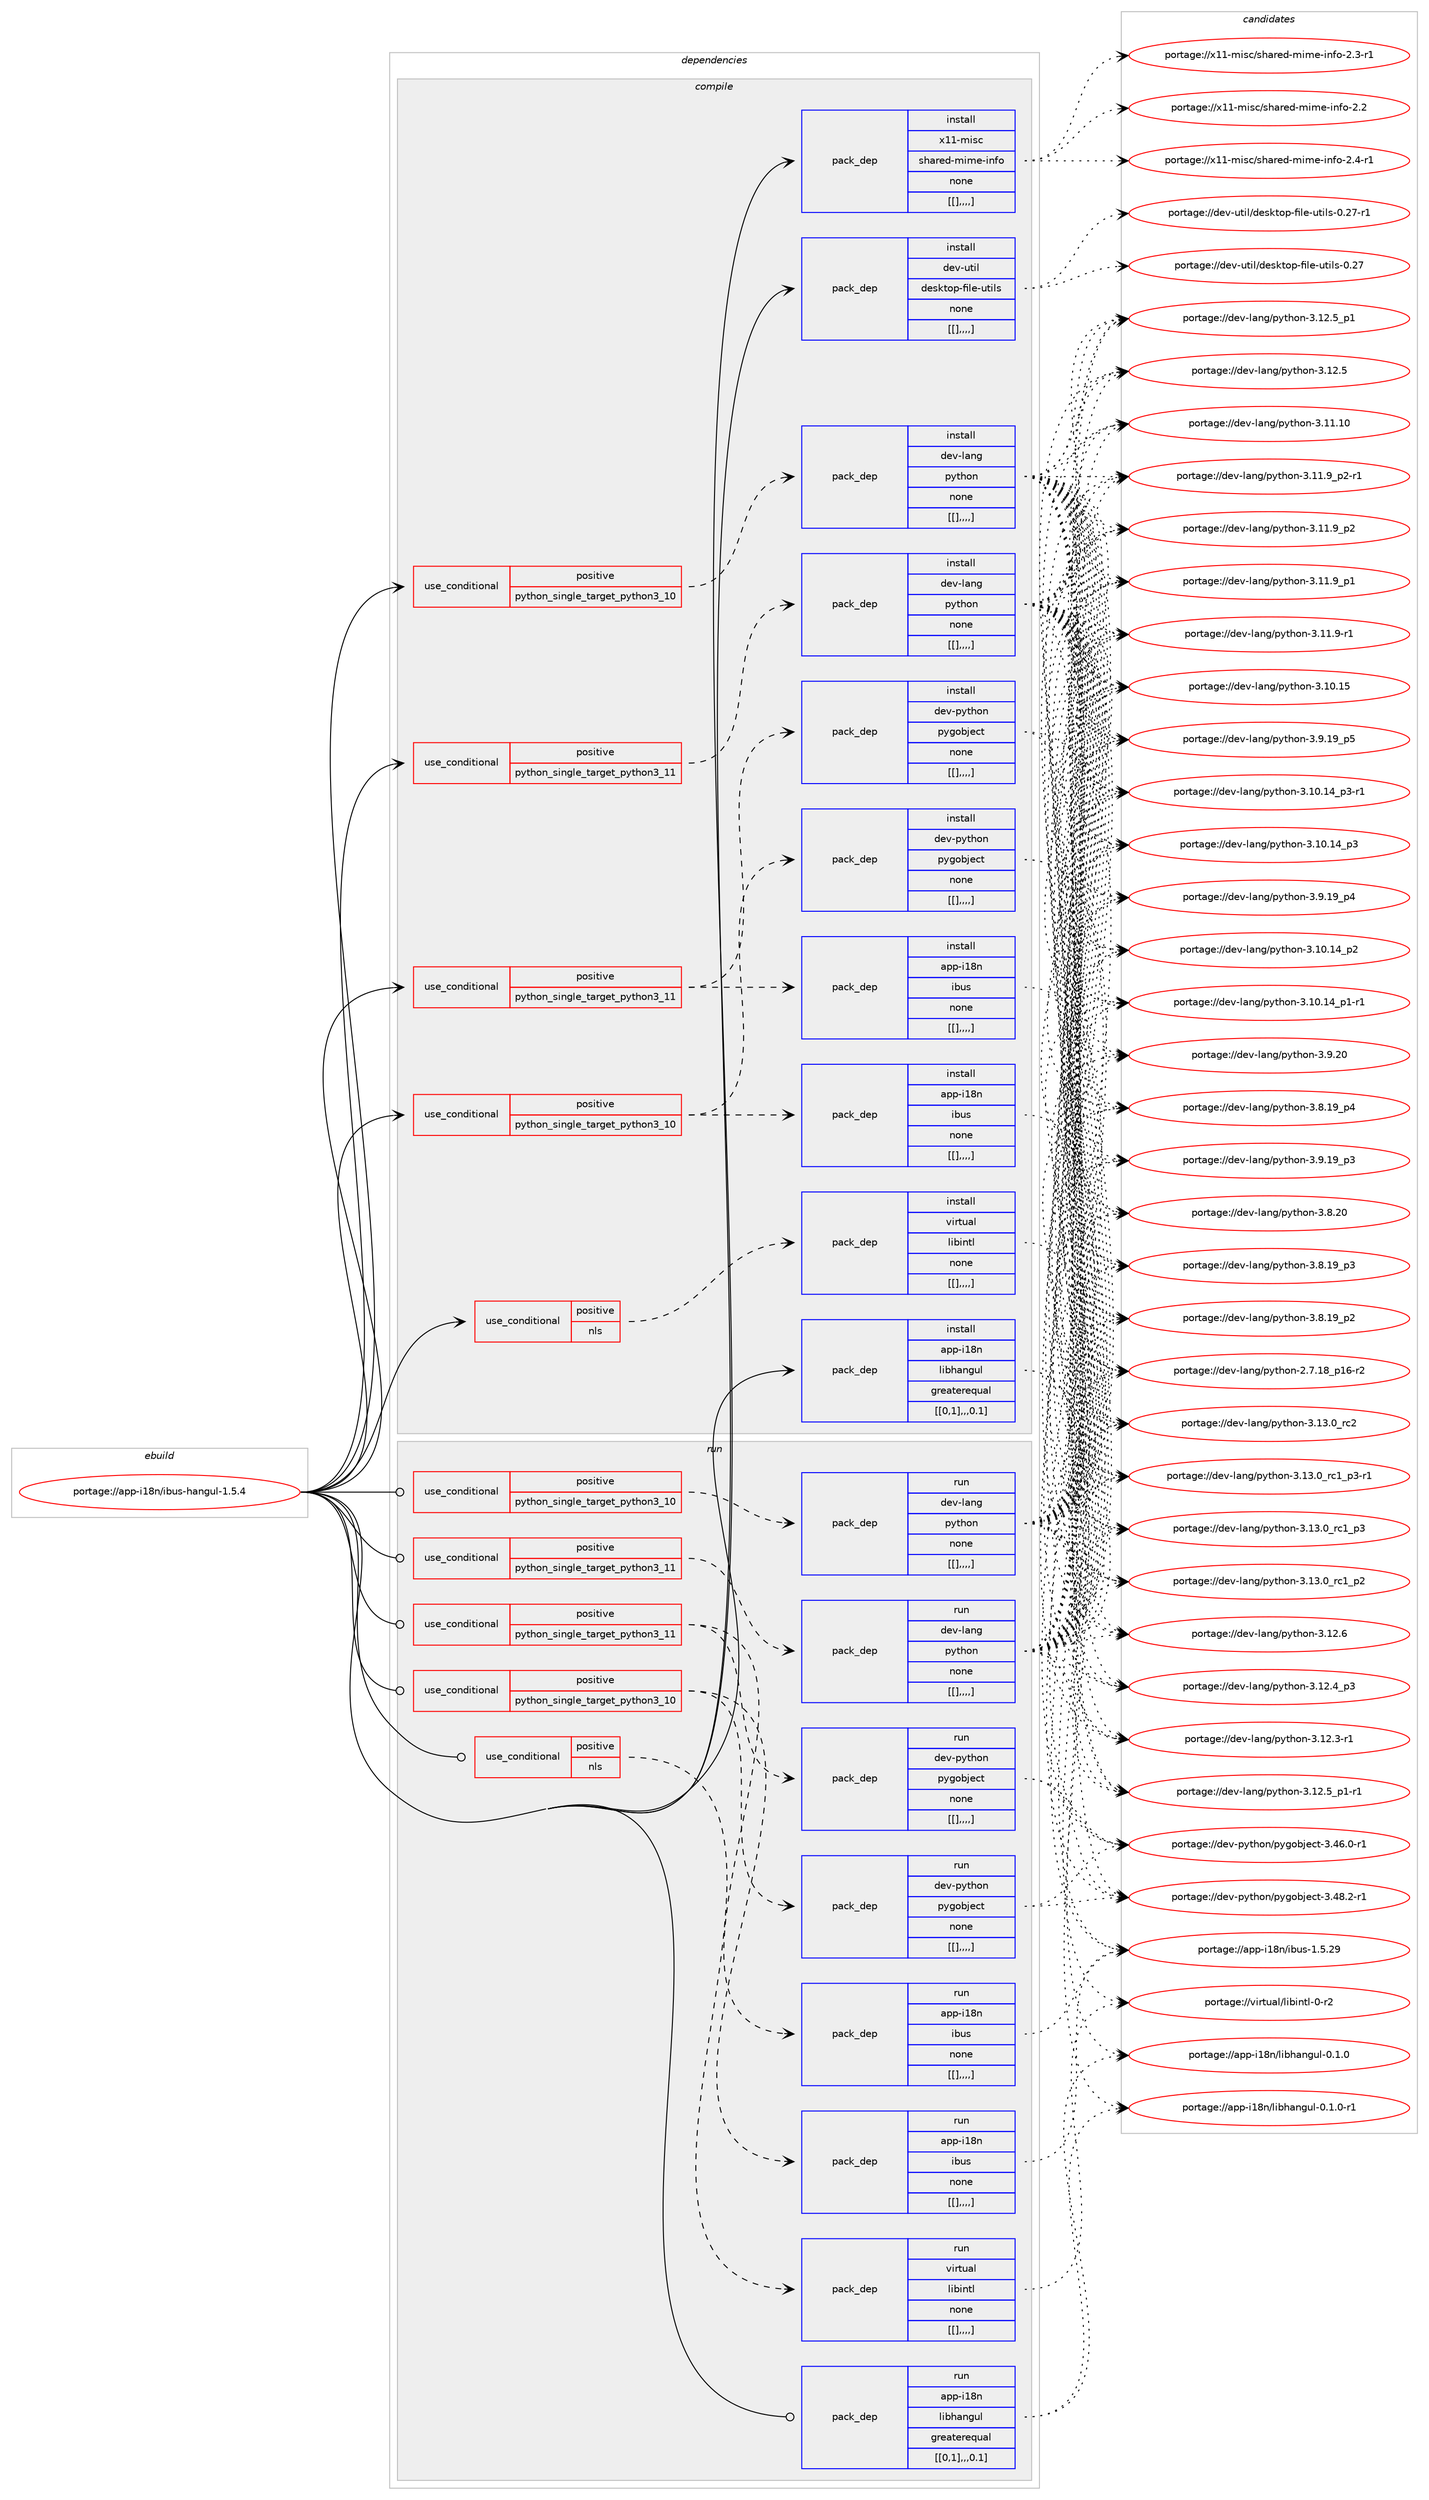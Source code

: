 digraph prolog {

# *************
# Graph options
# *************

newrank=true;
concentrate=true;
compound=true;
graph [rankdir=LR,fontname=Helvetica,fontsize=10,ranksep=1.5];#, ranksep=2.5, nodesep=0.2];
edge  [arrowhead=vee];
node  [fontname=Helvetica,fontsize=10];

# **********
# The ebuild
# **********

subgraph cluster_leftcol {
color=gray;
label=<<i>ebuild</i>>;
id [label="portage://app-i18n/ibus-hangul-1.5.4", color=red, width=4, href="../app-i18n/ibus-hangul-1.5.4.svg"];
}

# ****************
# The dependencies
# ****************

subgraph cluster_midcol {
color=gray;
label=<<i>dependencies</i>>;
subgraph cluster_compile {
fillcolor="#eeeeee";
style=filled;
label=<<i>compile</i>>;
subgraph cond11194 {
dependency37941 [label=<<TABLE BORDER="0" CELLBORDER="1" CELLSPACING="0" CELLPADDING="4"><TR><TD ROWSPAN="3" CELLPADDING="10">use_conditional</TD></TR><TR><TD>positive</TD></TR><TR><TD>nls</TD></TR></TABLE>>, shape=none, color=red];
subgraph pack26374 {
dependency37942 [label=<<TABLE BORDER="0" CELLBORDER="1" CELLSPACING="0" CELLPADDING="4" WIDTH="220"><TR><TD ROWSPAN="6" CELLPADDING="30">pack_dep</TD></TR><TR><TD WIDTH="110">install</TD></TR><TR><TD>virtual</TD></TR><TR><TD>libintl</TD></TR><TR><TD>none</TD></TR><TR><TD>[[],,,,]</TD></TR></TABLE>>, shape=none, color=blue];
}
dependency37941:e -> dependency37942:w [weight=20,style="dashed",arrowhead="vee"];
}
id:e -> dependency37941:w [weight=20,style="solid",arrowhead="vee"];
subgraph cond11195 {
dependency37943 [label=<<TABLE BORDER="0" CELLBORDER="1" CELLSPACING="0" CELLPADDING="4"><TR><TD ROWSPAN="3" CELLPADDING="10">use_conditional</TD></TR><TR><TD>positive</TD></TR><TR><TD>python_single_target_python3_10</TD></TR></TABLE>>, shape=none, color=red];
subgraph pack26375 {
dependency37944 [label=<<TABLE BORDER="0" CELLBORDER="1" CELLSPACING="0" CELLPADDING="4" WIDTH="220"><TR><TD ROWSPAN="6" CELLPADDING="30">pack_dep</TD></TR><TR><TD WIDTH="110">install</TD></TR><TR><TD>app-i18n</TD></TR><TR><TD>ibus</TD></TR><TR><TD>none</TD></TR><TR><TD>[[],,,,]</TD></TR></TABLE>>, shape=none, color=blue];
}
dependency37943:e -> dependency37944:w [weight=20,style="dashed",arrowhead="vee"];
subgraph pack26376 {
dependency37945 [label=<<TABLE BORDER="0" CELLBORDER="1" CELLSPACING="0" CELLPADDING="4" WIDTH="220"><TR><TD ROWSPAN="6" CELLPADDING="30">pack_dep</TD></TR><TR><TD WIDTH="110">install</TD></TR><TR><TD>dev-python</TD></TR><TR><TD>pygobject</TD></TR><TR><TD>none</TD></TR><TR><TD>[[],,,,]</TD></TR></TABLE>>, shape=none, color=blue];
}
dependency37943:e -> dependency37945:w [weight=20,style="dashed",arrowhead="vee"];
}
id:e -> dependency37943:w [weight=20,style="solid",arrowhead="vee"];
subgraph cond11196 {
dependency37946 [label=<<TABLE BORDER="0" CELLBORDER="1" CELLSPACING="0" CELLPADDING="4"><TR><TD ROWSPAN="3" CELLPADDING="10">use_conditional</TD></TR><TR><TD>positive</TD></TR><TR><TD>python_single_target_python3_10</TD></TR></TABLE>>, shape=none, color=red];
subgraph pack26377 {
dependency37947 [label=<<TABLE BORDER="0" CELLBORDER="1" CELLSPACING="0" CELLPADDING="4" WIDTH="220"><TR><TD ROWSPAN="6" CELLPADDING="30">pack_dep</TD></TR><TR><TD WIDTH="110">install</TD></TR><TR><TD>dev-lang</TD></TR><TR><TD>python</TD></TR><TR><TD>none</TD></TR><TR><TD>[[],,,,]</TD></TR></TABLE>>, shape=none, color=blue];
}
dependency37946:e -> dependency37947:w [weight=20,style="dashed",arrowhead="vee"];
}
id:e -> dependency37946:w [weight=20,style="solid",arrowhead="vee"];
subgraph cond11197 {
dependency37948 [label=<<TABLE BORDER="0" CELLBORDER="1" CELLSPACING="0" CELLPADDING="4"><TR><TD ROWSPAN="3" CELLPADDING="10">use_conditional</TD></TR><TR><TD>positive</TD></TR><TR><TD>python_single_target_python3_11</TD></TR></TABLE>>, shape=none, color=red];
subgraph pack26378 {
dependency37949 [label=<<TABLE BORDER="0" CELLBORDER="1" CELLSPACING="0" CELLPADDING="4" WIDTH="220"><TR><TD ROWSPAN="6" CELLPADDING="30">pack_dep</TD></TR><TR><TD WIDTH="110">install</TD></TR><TR><TD>app-i18n</TD></TR><TR><TD>ibus</TD></TR><TR><TD>none</TD></TR><TR><TD>[[],,,,]</TD></TR></TABLE>>, shape=none, color=blue];
}
dependency37948:e -> dependency37949:w [weight=20,style="dashed",arrowhead="vee"];
subgraph pack26379 {
dependency37950 [label=<<TABLE BORDER="0" CELLBORDER="1" CELLSPACING="0" CELLPADDING="4" WIDTH="220"><TR><TD ROWSPAN="6" CELLPADDING="30">pack_dep</TD></TR><TR><TD WIDTH="110">install</TD></TR><TR><TD>dev-python</TD></TR><TR><TD>pygobject</TD></TR><TR><TD>none</TD></TR><TR><TD>[[],,,,]</TD></TR></TABLE>>, shape=none, color=blue];
}
dependency37948:e -> dependency37950:w [weight=20,style="dashed",arrowhead="vee"];
}
id:e -> dependency37948:w [weight=20,style="solid",arrowhead="vee"];
subgraph cond11198 {
dependency37951 [label=<<TABLE BORDER="0" CELLBORDER="1" CELLSPACING="0" CELLPADDING="4"><TR><TD ROWSPAN="3" CELLPADDING="10">use_conditional</TD></TR><TR><TD>positive</TD></TR><TR><TD>python_single_target_python3_11</TD></TR></TABLE>>, shape=none, color=red];
subgraph pack26380 {
dependency37952 [label=<<TABLE BORDER="0" CELLBORDER="1" CELLSPACING="0" CELLPADDING="4" WIDTH="220"><TR><TD ROWSPAN="6" CELLPADDING="30">pack_dep</TD></TR><TR><TD WIDTH="110">install</TD></TR><TR><TD>dev-lang</TD></TR><TR><TD>python</TD></TR><TR><TD>none</TD></TR><TR><TD>[[],,,,]</TD></TR></TABLE>>, shape=none, color=blue];
}
dependency37951:e -> dependency37952:w [weight=20,style="dashed",arrowhead="vee"];
}
id:e -> dependency37951:w [weight=20,style="solid",arrowhead="vee"];
subgraph pack26381 {
dependency37953 [label=<<TABLE BORDER="0" CELLBORDER="1" CELLSPACING="0" CELLPADDING="4" WIDTH="220"><TR><TD ROWSPAN="6" CELLPADDING="30">pack_dep</TD></TR><TR><TD WIDTH="110">install</TD></TR><TR><TD>app-i18n</TD></TR><TR><TD>libhangul</TD></TR><TR><TD>greaterequal</TD></TR><TR><TD>[[0,1],,,0.1]</TD></TR></TABLE>>, shape=none, color=blue];
}
id:e -> dependency37953:w [weight=20,style="solid",arrowhead="vee"];
subgraph pack26382 {
dependency37954 [label=<<TABLE BORDER="0" CELLBORDER="1" CELLSPACING="0" CELLPADDING="4" WIDTH="220"><TR><TD ROWSPAN="6" CELLPADDING="30">pack_dep</TD></TR><TR><TD WIDTH="110">install</TD></TR><TR><TD>dev-util</TD></TR><TR><TD>desktop-file-utils</TD></TR><TR><TD>none</TD></TR><TR><TD>[[],,,,]</TD></TR></TABLE>>, shape=none, color=blue];
}
id:e -> dependency37954:w [weight=20,style="solid",arrowhead="vee"];
subgraph pack26383 {
dependency37955 [label=<<TABLE BORDER="0" CELLBORDER="1" CELLSPACING="0" CELLPADDING="4" WIDTH="220"><TR><TD ROWSPAN="6" CELLPADDING="30">pack_dep</TD></TR><TR><TD WIDTH="110">install</TD></TR><TR><TD>x11-misc</TD></TR><TR><TD>shared-mime-info</TD></TR><TR><TD>none</TD></TR><TR><TD>[[],,,,]</TD></TR></TABLE>>, shape=none, color=blue];
}
id:e -> dependency37955:w [weight=20,style="solid",arrowhead="vee"];
}
subgraph cluster_compileandrun {
fillcolor="#eeeeee";
style=filled;
label=<<i>compile and run</i>>;
}
subgraph cluster_run {
fillcolor="#eeeeee";
style=filled;
label=<<i>run</i>>;
subgraph cond11199 {
dependency37956 [label=<<TABLE BORDER="0" CELLBORDER="1" CELLSPACING="0" CELLPADDING="4"><TR><TD ROWSPAN="3" CELLPADDING="10">use_conditional</TD></TR><TR><TD>positive</TD></TR><TR><TD>nls</TD></TR></TABLE>>, shape=none, color=red];
subgraph pack26384 {
dependency37957 [label=<<TABLE BORDER="0" CELLBORDER="1" CELLSPACING="0" CELLPADDING="4" WIDTH="220"><TR><TD ROWSPAN="6" CELLPADDING="30">pack_dep</TD></TR><TR><TD WIDTH="110">run</TD></TR><TR><TD>virtual</TD></TR><TR><TD>libintl</TD></TR><TR><TD>none</TD></TR><TR><TD>[[],,,,]</TD></TR></TABLE>>, shape=none, color=blue];
}
dependency37956:e -> dependency37957:w [weight=20,style="dashed",arrowhead="vee"];
}
id:e -> dependency37956:w [weight=20,style="solid",arrowhead="odot"];
subgraph cond11200 {
dependency37958 [label=<<TABLE BORDER="0" CELLBORDER="1" CELLSPACING="0" CELLPADDING="4"><TR><TD ROWSPAN="3" CELLPADDING="10">use_conditional</TD></TR><TR><TD>positive</TD></TR><TR><TD>python_single_target_python3_10</TD></TR></TABLE>>, shape=none, color=red];
subgraph pack26385 {
dependency37959 [label=<<TABLE BORDER="0" CELLBORDER="1" CELLSPACING="0" CELLPADDING="4" WIDTH="220"><TR><TD ROWSPAN="6" CELLPADDING="30">pack_dep</TD></TR><TR><TD WIDTH="110">run</TD></TR><TR><TD>app-i18n</TD></TR><TR><TD>ibus</TD></TR><TR><TD>none</TD></TR><TR><TD>[[],,,,]</TD></TR></TABLE>>, shape=none, color=blue];
}
dependency37958:e -> dependency37959:w [weight=20,style="dashed",arrowhead="vee"];
subgraph pack26386 {
dependency37960 [label=<<TABLE BORDER="0" CELLBORDER="1" CELLSPACING="0" CELLPADDING="4" WIDTH="220"><TR><TD ROWSPAN="6" CELLPADDING="30">pack_dep</TD></TR><TR><TD WIDTH="110">run</TD></TR><TR><TD>dev-python</TD></TR><TR><TD>pygobject</TD></TR><TR><TD>none</TD></TR><TR><TD>[[],,,,]</TD></TR></TABLE>>, shape=none, color=blue];
}
dependency37958:e -> dependency37960:w [weight=20,style="dashed",arrowhead="vee"];
}
id:e -> dependency37958:w [weight=20,style="solid",arrowhead="odot"];
subgraph cond11201 {
dependency37961 [label=<<TABLE BORDER="0" CELLBORDER="1" CELLSPACING="0" CELLPADDING="4"><TR><TD ROWSPAN="3" CELLPADDING="10">use_conditional</TD></TR><TR><TD>positive</TD></TR><TR><TD>python_single_target_python3_10</TD></TR></TABLE>>, shape=none, color=red];
subgraph pack26387 {
dependency37962 [label=<<TABLE BORDER="0" CELLBORDER="1" CELLSPACING="0" CELLPADDING="4" WIDTH="220"><TR><TD ROWSPAN="6" CELLPADDING="30">pack_dep</TD></TR><TR><TD WIDTH="110">run</TD></TR><TR><TD>dev-lang</TD></TR><TR><TD>python</TD></TR><TR><TD>none</TD></TR><TR><TD>[[],,,,]</TD></TR></TABLE>>, shape=none, color=blue];
}
dependency37961:e -> dependency37962:w [weight=20,style="dashed",arrowhead="vee"];
}
id:e -> dependency37961:w [weight=20,style="solid",arrowhead="odot"];
subgraph cond11202 {
dependency37963 [label=<<TABLE BORDER="0" CELLBORDER="1" CELLSPACING="0" CELLPADDING="4"><TR><TD ROWSPAN="3" CELLPADDING="10">use_conditional</TD></TR><TR><TD>positive</TD></TR><TR><TD>python_single_target_python3_11</TD></TR></TABLE>>, shape=none, color=red];
subgraph pack26388 {
dependency37964 [label=<<TABLE BORDER="0" CELLBORDER="1" CELLSPACING="0" CELLPADDING="4" WIDTH="220"><TR><TD ROWSPAN="6" CELLPADDING="30">pack_dep</TD></TR><TR><TD WIDTH="110">run</TD></TR><TR><TD>app-i18n</TD></TR><TR><TD>ibus</TD></TR><TR><TD>none</TD></TR><TR><TD>[[],,,,]</TD></TR></TABLE>>, shape=none, color=blue];
}
dependency37963:e -> dependency37964:w [weight=20,style="dashed",arrowhead="vee"];
subgraph pack26389 {
dependency37965 [label=<<TABLE BORDER="0" CELLBORDER="1" CELLSPACING="0" CELLPADDING="4" WIDTH="220"><TR><TD ROWSPAN="6" CELLPADDING="30">pack_dep</TD></TR><TR><TD WIDTH="110">run</TD></TR><TR><TD>dev-python</TD></TR><TR><TD>pygobject</TD></TR><TR><TD>none</TD></TR><TR><TD>[[],,,,]</TD></TR></TABLE>>, shape=none, color=blue];
}
dependency37963:e -> dependency37965:w [weight=20,style="dashed",arrowhead="vee"];
}
id:e -> dependency37963:w [weight=20,style="solid",arrowhead="odot"];
subgraph cond11203 {
dependency37966 [label=<<TABLE BORDER="0" CELLBORDER="1" CELLSPACING="0" CELLPADDING="4"><TR><TD ROWSPAN="3" CELLPADDING="10">use_conditional</TD></TR><TR><TD>positive</TD></TR><TR><TD>python_single_target_python3_11</TD></TR></TABLE>>, shape=none, color=red];
subgraph pack26390 {
dependency37967 [label=<<TABLE BORDER="0" CELLBORDER="1" CELLSPACING="0" CELLPADDING="4" WIDTH="220"><TR><TD ROWSPAN="6" CELLPADDING="30">pack_dep</TD></TR><TR><TD WIDTH="110">run</TD></TR><TR><TD>dev-lang</TD></TR><TR><TD>python</TD></TR><TR><TD>none</TD></TR><TR><TD>[[],,,,]</TD></TR></TABLE>>, shape=none, color=blue];
}
dependency37966:e -> dependency37967:w [weight=20,style="dashed",arrowhead="vee"];
}
id:e -> dependency37966:w [weight=20,style="solid",arrowhead="odot"];
subgraph pack26391 {
dependency37968 [label=<<TABLE BORDER="0" CELLBORDER="1" CELLSPACING="0" CELLPADDING="4" WIDTH="220"><TR><TD ROWSPAN="6" CELLPADDING="30">pack_dep</TD></TR><TR><TD WIDTH="110">run</TD></TR><TR><TD>app-i18n</TD></TR><TR><TD>libhangul</TD></TR><TR><TD>greaterequal</TD></TR><TR><TD>[[0,1],,,0.1]</TD></TR></TABLE>>, shape=none, color=blue];
}
id:e -> dependency37968:w [weight=20,style="solid",arrowhead="odot"];
}
}

# **************
# The candidates
# **************

subgraph cluster_choices {
rank=same;
color=gray;
label=<<i>candidates</i>>;

subgraph choice26374 {
color=black;
nodesep=1;
choice11810511411611797108471081059810511011610845484511450 [label="portage://virtual/libintl-0-r2", color=red, width=4,href="../virtual/libintl-0-r2.svg"];
dependency37942:e -> choice11810511411611797108471081059810511011610845484511450:w [style=dotted,weight="100"];
}
subgraph choice26375 {
color=black;
nodesep=1;
choice97112112451054956110471059811711545494653465057 [label="portage://app-i18n/ibus-1.5.29", color=red, width=4,href="../app-i18n/ibus-1.5.29.svg"];
dependency37944:e -> choice97112112451054956110471059811711545494653465057:w [style=dotted,weight="100"];
}
subgraph choice26376 {
color=black;
nodesep=1;
choice10010111845112121116104111110471121211031119810610199116455146525646504511449 [label="portage://dev-python/pygobject-3.48.2-r1", color=red, width=4,href="../dev-python/pygobject-3.48.2-r1.svg"];
choice10010111845112121116104111110471121211031119810610199116455146525446484511449 [label="portage://dev-python/pygobject-3.46.0-r1", color=red, width=4,href="../dev-python/pygobject-3.46.0-r1.svg"];
dependency37945:e -> choice10010111845112121116104111110471121211031119810610199116455146525646504511449:w [style=dotted,weight="100"];
dependency37945:e -> choice10010111845112121116104111110471121211031119810610199116455146525446484511449:w [style=dotted,weight="100"];
}
subgraph choice26377 {
color=black;
nodesep=1;
choice10010111845108971101034711212111610411111045514649514648951149950 [label="portage://dev-lang/python-3.13.0_rc2", color=red, width=4,href="../dev-lang/python-3.13.0_rc2.svg"];
choice1001011184510897110103471121211161041111104551464951464895114994995112514511449 [label="portage://dev-lang/python-3.13.0_rc1_p3-r1", color=red, width=4,href="../dev-lang/python-3.13.0_rc1_p3-r1.svg"];
choice100101118451089711010347112121116104111110455146495146489511499499511251 [label="portage://dev-lang/python-3.13.0_rc1_p3", color=red, width=4,href="../dev-lang/python-3.13.0_rc1_p3.svg"];
choice100101118451089711010347112121116104111110455146495146489511499499511250 [label="portage://dev-lang/python-3.13.0_rc1_p2", color=red, width=4,href="../dev-lang/python-3.13.0_rc1_p2.svg"];
choice10010111845108971101034711212111610411111045514649504654 [label="portage://dev-lang/python-3.12.6", color=red, width=4,href="../dev-lang/python-3.12.6.svg"];
choice1001011184510897110103471121211161041111104551464950465395112494511449 [label="portage://dev-lang/python-3.12.5_p1-r1", color=red, width=4,href="../dev-lang/python-3.12.5_p1-r1.svg"];
choice100101118451089711010347112121116104111110455146495046539511249 [label="portage://dev-lang/python-3.12.5_p1", color=red, width=4,href="../dev-lang/python-3.12.5_p1.svg"];
choice10010111845108971101034711212111610411111045514649504653 [label="portage://dev-lang/python-3.12.5", color=red, width=4,href="../dev-lang/python-3.12.5.svg"];
choice100101118451089711010347112121116104111110455146495046529511251 [label="portage://dev-lang/python-3.12.4_p3", color=red, width=4,href="../dev-lang/python-3.12.4_p3.svg"];
choice100101118451089711010347112121116104111110455146495046514511449 [label="portage://dev-lang/python-3.12.3-r1", color=red, width=4,href="../dev-lang/python-3.12.3-r1.svg"];
choice1001011184510897110103471121211161041111104551464949464948 [label="portage://dev-lang/python-3.11.10", color=red, width=4,href="../dev-lang/python-3.11.10.svg"];
choice1001011184510897110103471121211161041111104551464949465795112504511449 [label="portage://dev-lang/python-3.11.9_p2-r1", color=red, width=4,href="../dev-lang/python-3.11.9_p2-r1.svg"];
choice100101118451089711010347112121116104111110455146494946579511250 [label="portage://dev-lang/python-3.11.9_p2", color=red, width=4,href="../dev-lang/python-3.11.9_p2.svg"];
choice100101118451089711010347112121116104111110455146494946579511249 [label="portage://dev-lang/python-3.11.9_p1", color=red, width=4,href="../dev-lang/python-3.11.9_p1.svg"];
choice100101118451089711010347112121116104111110455146494946574511449 [label="portage://dev-lang/python-3.11.9-r1", color=red, width=4,href="../dev-lang/python-3.11.9-r1.svg"];
choice1001011184510897110103471121211161041111104551464948464953 [label="portage://dev-lang/python-3.10.15", color=red, width=4,href="../dev-lang/python-3.10.15.svg"];
choice100101118451089711010347112121116104111110455146494846495295112514511449 [label="portage://dev-lang/python-3.10.14_p3-r1", color=red, width=4,href="../dev-lang/python-3.10.14_p3-r1.svg"];
choice10010111845108971101034711212111610411111045514649484649529511251 [label="portage://dev-lang/python-3.10.14_p3", color=red, width=4,href="../dev-lang/python-3.10.14_p3.svg"];
choice10010111845108971101034711212111610411111045514649484649529511250 [label="portage://dev-lang/python-3.10.14_p2", color=red, width=4,href="../dev-lang/python-3.10.14_p2.svg"];
choice100101118451089711010347112121116104111110455146494846495295112494511449 [label="portage://dev-lang/python-3.10.14_p1-r1", color=red, width=4,href="../dev-lang/python-3.10.14_p1-r1.svg"];
choice10010111845108971101034711212111610411111045514657465048 [label="portage://dev-lang/python-3.9.20", color=red, width=4,href="../dev-lang/python-3.9.20.svg"];
choice100101118451089711010347112121116104111110455146574649579511253 [label="portage://dev-lang/python-3.9.19_p5", color=red, width=4,href="../dev-lang/python-3.9.19_p5.svg"];
choice100101118451089711010347112121116104111110455146574649579511252 [label="portage://dev-lang/python-3.9.19_p4", color=red, width=4,href="../dev-lang/python-3.9.19_p4.svg"];
choice100101118451089711010347112121116104111110455146574649579511251 [label="portage://dev-lang/python-3.9.19_p3", color=red, width=4,href="../dev-lang/python-3.9.19_p3.svg"];
choice10010111845108971101034711212111610411111045514656465048 [label="portage://dev-lang/python-3.8.20", color=red, width=4,href="../dev-lang/python-3.8.20.svg"];
choice100101118451089711010347112121116104111110455146564649579511252 [label="portage://dev-lang/python-3.8.19_p4", color=red, width=4,href="../dev-lang/python-3.8.19_p4.svg"];
choice100101118451089711010347112121116104111110455146564649579511251 [label="portage://dev-lang/python-3.8.19_p3", color=red, width=4,href="../dev-lang/python-3.8.19_p3.svg"];
choice100101118451089711010347112121116104111110455146564649579511250 [label="portage://dev-lang/python-3.8.19_p2", color=red, width=4,href="../dev-lang/python-3.8.19_p2.svg"];
choice100101118451089711010347112121116104111110455046554649569511249544511450 [label="portage://dev-lang/python-2.7.18_p16-r2", color=red, width=4,href="../dev-lang/python-2.7.18_p16-r2.svg"];
dependency37947:e -> choice10010111845108971101034711212111610411111045514649514648951149950:w [style=dotted,weight="100"];
dependency37947:e -> choice1001011184510897110103471121211161041111104551464951464895114994995112514511449:w [style=dotted,weight="100"];
dependency37947:e -> choice100101118451089711010347112121116104111110455146495146489511499499511251:w [style=dotted,weight="100"];
dependency37947:e -> choice100101118451089711010347112121116104111110455146495146489511499499511250:w [style=dotted,weight="100"];
dependency37947:e -> choice10010111845108971101034711212111610411111045514649504654:w [style=dotted,weight="100"];
dependency37947:e -> choice1001011184510897110103471121211161041111104551464950465395112494511449:w [style=dotted,weight="100"];
dependency37947:e -> choice100101118451089711010347112121116104111110455146495046539511249:w [style=dotted,weight="100"];
dependency37947:e -> choice10010111845108971101034711212111610411111045514649504653:w [style=dotted,weight="100"];
dependency37947:e -> choice100101118451089711010347112121116104111110455146495046529511251:w [style=dotted,weight="100"];
dependency37947:e -> choice100101118451089711010347112121116104111110455146495046514511449:w [style=dotted,weight="100"];
dependency37947:e -> choice1001011184510897110103471121211161041111104551464949464948:w [style=dotted,weight="100"];
dependency37947:e -> choice1001011184510897110103471121211161041111104551464949465795112504511449:w [style=dotted,weight="100"];
dependency37947:e -> choice100101118451089711010347112121116104111110455146494946579511250:w [style=dotted,weight="100"];
dependency37947:e -> choice100101118451089711010347112121116104111110455146494946579511249:w [style=dotted,weight="100"];
dependency37947:e -> choice100101118451089711010347112121116104111110455146494946574511449:w [style=dotted,weight="100"];
dependency37947:e -> choice1001011184510897110103471121211161041111104551464948464953:w [style=dotted,weight="100"];
dependency37947:e -> choice100101118451089711010347112121116104111110455146494846495295112514511449:w [style=dotted,weight="100"];
dependency37947:e -> choice10010111845108971101034711212111610411111045514649484649529511251:w [style=dotted,weight="100"];
dependency37947:e -> choice10010111845108971101034711212111610411111045514649484649529511250:w [style=dotted,weight="100"];
dependency37947:e -> choice100101118451089711010347112121116104111110455146494846495295112494511449:w [style=dotted,weight="100"];
dependency37947:e -> choice10010111845108971101034711212111610411111045514657465048:w [style=dotted,weight="100"];
dependency37947:e -> choice100101118451089711010347112121116104111110455146574649579511253:w [style=dotted,weight="100"];
dependency37947:e -> choice100101118451089711010347112121116104111110455146574649579511252:w [style=dotted,weight="100"];
dependency37947:e -> choice100101118451089711010347112121116104111110455146574649579511251:w [style=dotted,weight="100"];
dependency37947:e -> choice10010111845108971101034711212111610411111045514656465048:w [style=dotted,weight="100"];
dependency37947:e -> choice100101118451089711010347112121116104111110455146564649579511252:w [style=dotted,weight="100"];
dependency37947:e -> choice100101118451089711010347112121116104111110455146564649579511251:w [style=dotted,weight="100"];
dependency37947:e -> choice100101118451089711010347112121116104111110455146564649579511250:w [style=dotted,weight="100"];
dependency37947:e -> choice100101118451089711010347112121116104111110455046554649569511249544511450:w [style=dotted,weight="100"];
}
subgraph choice26378 {
color=black;
nodesep=1;
choice97112112451054956110471059811711545494653465057 [label="portage://app-i18n/ibus-1.5.29", color=red, width=4,href="../app-i18n/ibus-1.5.29.svg"];
dependency37949:e -> choice97112112451054956110471059811711545494653465057:w [style=dotted,weight="100"];
}
subgraph choice26379 {
color=black;
nodesep=1;
choice10010111845112121116104111110471121211031119810610199116455146525646504511449 [label="portage://dev-python/pygobject-3.48.2-r1", color=red, width=4,href="../dev-python/pygobject-3.48.2-r1.svg"];
choice10010111845112121116104111110471121211031119810610199116455146525446484511449 [label="portage://dev-python/pygobject-3.46.0-r1", color=red, width=4,href="../dev-python/pygobject-3.46.0-r1.svg"];
dependency37950:e -> choice10010111845112121116104111110471121211031119810610199116455146525646504511449:w [style=dotted,weight="100"];
dependency37950:e -> choice10010111845112121116104111110471121211031119810610199116455146525446484511449:w [style=dotted,weight="100"];
}
subgraph choice26380 {
color=black;
nodesep=1;
choice10010111845108971101034711212111610411111045514649514648951149950 [label="portage://dev-lang/python-3.13.0_rc2", color=red, width=4,href="../dev-lang/python-3.13.0_rc2.svg"];
choice1001011184510897110103471121211161041111104551464951464895114994995112514511449 [label="portage://dev-lang/python-3.13.0_rc1_p3-r1", color=red, width=4,href="../dev-lang/python-3.13.0_rc1_p3-r1.svg"];
choice100101118451089711010347112121116104111110455146495146489511499499511251 [label="portage://dev-lang/python-3.13.0_rc1_p3", color=red, width=4,href="../dev-lang/python-3.13.0_rc1_p3.svg"];
choice100101118451089711010347112121116104111110455146495146489511499499511250 [label="portage://dev-lang/python-3.13.0_rc1_p2", color=red, width=4,href="../dev-lang/python-3.13.0_rc1_p2.svg"];
choice10010111845108971101034711212111610411111045514649504654 [label="portage://dev-lang/python-3.12.6", color=red, width=4,href="../dev-lang/python-3.12.6.svg"];
choice1001011184510897110103471121211161041111104551464950465395112494511449 [label="portage://dev-lang/python-3.12.5_p1-r1", color=red, width=4,href="../dev-lang/python-3.12.5_p1-r1.svg"];
choice100101118451089711010347112121116104111110455146495046539511249 [label="portage://dev-lang/python-3.12.5_p1", color=red, width=4,href="../dev-lang/python-3.12.5_p1.svg"];
choice10010111845108971101034711212111610411111045514649504653 [label="portage://dev-lang/python-3.12.5", color=red, width=4,href="../dev-lang/python-3.12.5.svg"];
choice100101118451089711010347112121116104111110455146495046529511251 [label="portage://dev-lang/python-3.12.4_p3", color=red, width=4,href="../dev-lang/python-3.12.4_p3.svg"];
choice100101118451089711010347112121116104111110455146495046514511449 [label="portage://dev-lang/python-3.12.3-r1", color=red, width=4,href="../dev-lang/python-3.12.3-r1.svg"];
choice1001011184510897110103471121211161041111104551464949464948 [label="portage://dev-lang/python-3.11.10", color=red, width=4,href="../dev-lang/python-3.11.10.svg"];
choice1001011184510897110103471121211161041111104551464949465795112504511449 [label="portage://dev-lang/python-3.11.9_p2-r1", color=red, width=4,href="../dev-lang/python-3.11.9_p2-r1.svg"];
choice100101118451089711010347112121116104111110455146494946579511250 [label="portage://dev-lang/python-3.11.9_p2", color=red, width=4,href="../dev-lang/python-3.11.9_p2.svg"];
choice100101118451089711010347112121116104111110455146494946579511249 [label="portage://dev-lang/python-3.11.9_p1", color=red, width=4,href="../dev-lang/python-3.11.9_p1.svg"];
choice100101118451089711010347112121116104111110455146494946574511449 [label="portage://dev-lang/python-3.11.9-r1", color=red, width=4,href="../dev-lang/python-3.11.9-r1.svg"];
choice1001011184510897110103471121211161041111104551464948464953 [label="portage://dev-lang/python-3.10.15", color=red, width=4,href="../dev-lang/python-3.10.15.svg"];
choice100101118451089711010347112121116104111110455146494846495295112514511449 [label="portage://dev-lang/python-3.10.14_p3-r1", color=red, width=4,href="../dev-lang/python-3.10.14_p3-r1.svg"];
choice10010111845108971101034711212111610411111045514649484649529511251 [label="portage://dev-lang/python-3.10.14_p3", color=red, width=4,href="../dev-lang/python-3.10.14_p3.svg"];
choice10010111845108971101034711212111610411111045514649484649529511250 [label="portage://dev-lang/python-3.10.14_p2", color=red, width=4,href="../dev-lang/python-3.10.14_p2.svg"];
choice100101118451089711010347112121116104111110455146494846495295112494511449 [label="portage://dev-lang/python-3.10.14_p1-r1", color=red, width=4,href="../dev-lang/python-3.10.14_p1-r1.svg"];
choice10010111845108971101034711212111610411111045514657465048 [label="portage://dev-lang/python-3.9.20", color=red, width=4,href="../dev-lang/python-3.9.20.svg"];
choice100101118451089711010347112121116104111110455146574649579511253 [label="portage://dev-lang/python-3.9.19_p5", color=red, width=4,href="../dev-lang/python-3.9.19_p5.svg"];
choice100101118451089711010347112121116104111110455146574649579511252 [label="portage://dev-lang/python-3.9.19_p4", color=red, width=4,href="../dev-lang/python-3.9.19_p4.svg"];
choice100101118451089711010347112121116104111110455146574649579511251 [label="portage://dev-lang/python-3.9.19_p3", color=red, width=4,href="../dev-lang/python-3.9.19_p3.svg"];
choice10010111845108971101034711212111610411111045514656465048 [label="portage://dev-lang/python-3.8.20", color=red, width=4,href="../dev-lang/python-3.8.20.svg"];
choice100101118451089711010347112121116104111110455146564649579511252 [label="portage://dev-lang/python-3.8.19_p4", color=red, width=4,href="../dev-lang/python-3.8.19_p4.svg"];
choice100101118451089711010347112121116104111110455146564649579511251 [label="portage://dev-lang/python-3.8.19_p3", color=red, width=4,href="../dev-lang/python-3.8.19_p3.svg"];
choice100101118451089711010347112121116104111110455146564649579511250 [label="portage://dev-lang/python-3.8.19_p2", color=red, width=4,href="../dev-lang/python-3.8.19_p2.svg"];
choice100101118451089711010347112121116104111110455046554649569511249544511450 [label="portage://dev-lang/python-2.7.18_p16-r2", color=red, width=4,href="../dev-lang/python-2.7.18_p16-r2.svg"];
dependency37952:e -> choice10010111845108971101034711212111610411111045514649514648951149950:w [style=dotted,weight="100"];
dependency37952:e -> choice1001011184510897110103471121211161041111104551464951464895114994995112514511449:w [style=dotted,weight="100"];
dependency37952:e -> choice100101118451089711010347112121116104111110455146495146489511499499511251:w [style=dotted,weight="100"];
dependency37952:e -> choice100101118451089711010347112121116104111110455146495146489511499499511250:w [style=dotted,weight="100"];
dependency37952:e -> choice10010111845108971101034711212111610411111045514649504654:w [style=dotted,weight="100"];
dependency37952:e -> choice1001011184510897110103471121211161041111104551464950465395112494511449:w [style=dotted,weight="100"];
dependency37952:e -> choice100101118451089711010347112121116104111110455146495046539511249:w [style=dotted,weight="100"];
dependency37952:e -> choice10010111845108971101034711212111610411111045514649504653:w [style=dotted,weight="100"];
dependency37952:e -> choice100101118451089711010347112121116104111110455146495046529511251:w [style=dotted,weight="100"];
dependency37952:e -> choice100101118451089711010347112121116104111110455146495046514511449:w [style=dotted,weight="100"];
dependency37952:e -> choice1001011184510897110103471121211161041111104551464949464948:w [style=dotted,weight="100"];
dependency37952:e -> choice1001011184510897110103471121211161041111104551464949465795112504511449:w [style=dotted,weight="100"];
dependency37952:e -> choice100101118451089711010347112121116104111110455146494946579511250:w [style=dotted,weight="100"];
dependency37952:e -> choice100101118451089711010347112121116104111110455146494946579511249:w [style=dotted,weight="100"];
dependency37952:e -> choice100101118451089711010347112121116104111110455146494946574511449:w [style=dotted,weight="100"];
dependency37952:e -> choice1001011184510897110103471121211161041111104551464948464953:w [style=dotted,weight="100"];
dependency37952:e -> choice100101118451089711010347112121116104111110455146494846495295112514511449:w [style=dotted,weight="100"];
dependency37952:e -> choice10010111845108971101034711212111610411111045514649484649529511251:w [style=dotted,weight="100"];
dependency37952:e -> choice10010111845108971101034711212111610411111045514649484649529511250:w [style=dotted,weight="100"];
dependency37952:e -> choice100101118451089711010347112121116104111110455146494846495295112494511449:w [style=dotted,weight="100"];
dependency37952:e -> choice10010111845108971101034711212111610411111045514657465048:w [style=dotted,weight="100"];
dependency37952:e -> choice100101118451089711010347112121116104111110455146574649579511253:w [style=dotted,weight="100"];
dependency37952:e -> choice100101118451089711010347112121116104111110455146574649579511252:w [style=dotted,weight="100"];
dependency37952:e -> choice100101118451089711010347112121116104111110455146574649579511251:w [style=dotted,weight="100"];
dependency37952:e -> choice10010111845108971101034711212111610411111045514656465048:w [style=dotted,weight="100"];
dependency37952:e -> choice100101118451089711010347112121116104111110455146564649579511252:w [style=dotted,weight="100"];
dependency37952:e -> choice100101118451089711010347112121116104111110455146564649579511251:w [style=dotted,weight="100"];
dependency37952:e -> choice100101118451089711010347112121116104111110455146564649579511250:w [style=dotted,weight="100"];
dependency37952:e -> choice100101118451089711010347112121116104111110455046554649569511249544511450:w [style=dotted,weight="100"];
}
subgraph choice26381 {
color=black;
nodesep=1;
choice971121124510549561104710810598104971101031171084548464946484511449 [label="portage://app-i18n/libhangul-0.1.0-r1", color=red, width=4,href="../app-i18n/libhangul-0.1.0-r1.svg"];
choice97112112451054956110471081059810497110103117108454846494648 [label="portage://app-i18n/libhangul-0.1.0", color=red, width=4,href="../app-i18n/libhangul-0.1.0.svg"];
dependency37953:e -> choice971121124510549561104710810598104971101031171084548464946484511449:w [style=dotted,weight="100"];
dependency37953:e -> choice97112112451054956110471081059810497110103117108454846494648:w [style=dotted,weight="100"];
}
subgraph choice26382 {
color=black;
nodesep=1;
choice1001011184511711610510847100101115107116111112451021051081014511711610510811545484650554511449 [label="portage://dev-util/desktop-file-utils-0.27-r1", color=red, width=4,href="../dev-util/desktop-file-utils-0.27-r1.svg"];
choice100101118451171161051084710010111510711611111245102105108101451171161051081154548465055 [label="portage://dev-util/desktop-file-utils-0.27", color=red, width=4,href="../dev-util/desktop-file-utils-0.27.svg"];
dependency37954:e -> choice1001011184511711610510847100101115107116111112451021051081014511711610510811545484650554511449:w [style=dotted,weight="100"];
dependency37954:e -> choice100101118451171161051084710010111510711611111245102105108101451171161051081154548465055:w [style=dotted,weight="100"];
}
subgraph choice26383 {
color=black;
nodesep=1;
choice1204949451091051159947115104971141011004510910510910145105110102111455046524511449 [label="portage://x11-misc/shared-mime-info-2.4-r1", color=red, width=4,href="../x11-misc/shared-mime-info-2.4-r1.svg"];
choice1204949451091051159947115104971141011004510910510910145105110102111455046514511449 [label="portage://x11-misc/shared-mime-info-2.3-r1", color=red, width=4,href="../x11-misc/shared-mime-info-2.3-r1.svg"];
choice120494945109105115994711510497114101100451091051091014510511010211145504650 [label="portage://x11-misc/shared-mime-info-2.2", color=red, width=4,href="../x11-misc/shared-mime-info-2.2.svg"];
dependency37955:e -> choice1204949451091051159947115104971141011004510910510910145105110102111455046524511449:w [style=dotted,weight="100"];
dependency37955:e -> choice1204949451091051159947115104971141011004510910510910145105110102111455046514511449:w [style=dotted,weight="100"];
dependency37955:e -> choice120494945109105115994711510497114101100451091051091014510511010211145504650:w [style=dotted,weight="100"];
}
subgraph choice26384 {
color=black;
nodesep=1;
choice11810511411611797108471081059810511011610845484511450 [label="portage://virtual/libintl-0-r2", color=red, width=4,href="../virtual/libintl-0-r2.svg"];
dependency37957:e -> choice11810511411611797108471081059810511011610845484511450:w [style=dotted,weight="100"];
}
subgraph choice26385 {
color=black;
nodesep=1;
choice97112112451054956110471059811711545494653465057 [label="portage://app-i18n/ibus-1.5.29", color=red, width=4,href="../app-i18n/ibus-1.5.29.svg"];
dependency37959:e -> choice97112112451054956110471059811711545494653465057:w [style=dotted,weight="100"];
}
subgraph choice26386 {
color=black;
nodesep=1;
choice10010111845112121116104111110471121211031119810610199116455146525646504511449 [label="portage://dev-python/pygobject-3.48.2-r1", color=red, width=4,href="../dev-python/pygobject-3.48.2-r1.svg"];
choice10010111845112121116104111110471121211031119810610199116455146525446484511449 [label="portage://dev-python/pygobject-3.46.0-r1", color=red, width=4,href="../dev-python/pygobject-3.46.0-r1.svg"];
dependency37960:e -> choice10010111845112121116104111110471121211031119810610199116455146525646504511449:w [style=dotted,weight="100"];
dependency37960:e -> choice10010111845112121116104111110471121211031119810610199116455146525446484511449:w [style=dotted,weight="100"];
}
subgraph choice26387 {
color=black;
nodesep=1;
choice10010111845108971101034711212111610411111045514649514648951149950 [label="portage://dev-lang/python-3.13.0_rc2", color=red, width=4,href="../dev-lang/python-3.13.0_rc2.svg"];
choice1001011184510897110103471121211161041111104551464951464895114994995112514511449 [label="portage://dev-lang/python-3.13.0_rc1_p3-r1", color=red, width=4,href="../dev-lang/python-3.13.0_rc1_p3-r1.svg"];
choice100101118451089711010347112121116104111110455146495146489511499499511251 [label="portage://dev-lang/python-3.13.0_rc1_p3", color=red, width=4,href="../dev-lang/python-3.13.0_rc1_p3.svg"];
choice100101118451089711010347112121116104111110455146495146489511499499511250 [label="portage://dev-lang/python-3.13.0_rc1_p2", color=red, width=4,href="../dev-lang/python-3.13.0_rc1_p2.svg"];
choice10010111845108971101034711212111610411111045514649504654 [label="portage://dev-lang/python-3.12.6", color=red, width=4,href="../dev-lang/python-3.12.6.svg"];
choice1001011184510897110103471121211161041111104551464950465395112494511449 [label="portage://dev-lang/python-3.12.5_p1-r1", color=red, width=4,href="../dev-lang/python-3.12.5_p1-r1.svg"];
choice100101118451089711010347112121116104111110455146495046539511249 [label="portage://dev-lang/python-3.12.5_p1", color=red, width=4,href="../dev-lang/python-3.12.5_p1.svg"];
choice10010111845108971101034711212111610411111045514649504653 [label="portage://dev-lang/python-3.12.5", color=red, width=4,href="../dev-lang/python-3.12.5.svg"];
choice100101118451089711010347112121116104111110455146495046529511251 [label="portage://dev-lang/python-3.12.4_p3", color=red, width=4,href="../dev-lang/python-3.12.4_p3.svg"];
choice100101118451089711010347112121116104111110455146495046514511449 [label="portage://dev-lang/python-3.12.3-r1", color=red, width=4,href="../dev-lang/python-3.12.3-r1.svg"];
choice1001011184510897110103471121211161041111104551464949464948 [label="portage://dev-lang/python-3.11.10", color=red, width=4,href="../dev-lang/python-3.11.10.svg"];
choice1001011184510897110103471121211161041111104551464949465795112504511449 [label="portage://dev-lang/python-3.11.9_p2-r1", color=red, width=4,href="../dev-lang/python-3.11.9_p2-r1.svg"];
choice100101118451089711010347112121116104111110455146494946579511250 [label="portage://dev-lang/python-3.11.9_p2", color=red, width=4,href="../dev-lang/python-3.11.9_p2.svg"];
choice100101118451089711010347112121116104111110455146494946579511249 [label="portage://dev-lang/python-3.11.9_p1", color=red, width=4,href="../dev-lang/python-3.11.9_p1.svg"];
choice100101118451089711010347112121116104111110455146494946574511449 [label="portage://dev-lang/python-3.11.9-r1", color=red, width=4,href="../dev-lang/python-3.11.9-r1.svg"];
choice1001011184510897110103471121211161041111104551464948464953 [label="portage://dev-lang/python-3.10.15", color=red, width=4,href="../dev-lang/python-3.10.15.svg"];
choice100101118451089711010347112121116104111110455146494846495295112514511449 [label="portage://dev-lang/python-3.10.14_p3-r1", color=red, width=4,href="../dev-lang/python-3.10.14_p3-r1.svg"];
choice10010111845108971101034711212111610411111045514649484649529511251 [label="portage://dev-lang/python-3.10.14_p3", color=red, width=4,href="../dev-lang/python-3.10.14_p3.svg"];
choice10010111845108971101034711212111610411111045514649484649529511250 [label="portage://dev-lang/python-3.10.14_p2", color=red, width=4,href="../dev-lang/python-3.10.14_p2.svg"];
choice100101118451089711010347112121116104111110455146494846495295112494511449 [label="portage://dev-lang/python-3.10.14_p1-r1", color=red, width=4,href="../dev-lang/python-3.10.14_p1-r1.svg"];
choice10010111845108971101034711212111610411111045514657465048 [label="portage://dev-lang/python-3.9.20", color=red, width=4,href="../dev-lang/python-3.9.20.svg"];
choice100101118451089711010347112121116104111110455146574649579511253 [label="portage://dev-lang/python-3.9.19_p5", color=red, width=4,href="../dev-lang/python-3.9.19_p5.svg"];
choice100101118451089711010347112121116104111110455146574649579511252 [label="portage://dev-lang/python-3.9.19_p4", color=red, width=4,href="../dev-lang/python-3.9.19_p4.svg"];
choice100101118451089711010347112121116104111110455146574649579511251 [label="portage://dev-lang/python-3.9.19_p3", color=red, width=4,href="../dev-lang/python-3.9.19_p3.svg"];
choice10010111845108971101034711212111610411111045514656465048 [label="portage://dev-lang/python-3.8.20", color=red, width=4,href="../dev-lang/python-3.8.20.svg"];
choice100101118451089711010347112121116104111110455146564649579511252 [label="portage://dev-lang/python-3.8.19_p4", color=red, width=4,href="../dev-lang/python-3.8.19_p4.svg"];
choice100101118451089711010347112121116104111110455146564649579511251 [label="portage://dev-lang/python-3.8.19_p3", color=red, width=4,href="../dev-lang/python-3.8.19_p3.svg"];
choice100101118451089711010347112121116104111110455146564649579511250 [label="portage://dev-lang/python-3.8.19_p2", color=red, width=4,href="../dev-lang/python-3.8.19_p2.svg"];
choice100101118451089711010347112121116104111110455046554649569511249544511450 [label="portage://dev-lang/python-2.7.18_p16-r2", color=red, width=4,href="../dev-lang/python-2.7.18_p16-r2.svg"];
dependency37962:e -> choice10010111845108971101034711212111610411111045514649514648951149950:w [style=dotted,weight="100"];
dependency37962:e -> choice1001011184510897110103471121211161041111104551464951464895114994995112514511449:w [style=dotted,weight="100"];
dependency37962:e -> choice100101118451089711010347112121116104111110455146495146489511499499511251:w [style=dotted,weight="100"];
dependency37962:e -> choice100101118451089711010347112121116104111110455146495146489511499499511250:w [style=dotted,weight="100"];
dependency37962:e -> choice10010111845108971101034711212111610411111045514649504654:w [style=dotted,weight="100"];
dependency37962:e -> choice1001011184510897110103471121211161041111104551464950465395112494511449:w [style=dotted,weight="100"];
dependency37962:e -> choice100101118451089711010347112121116104111110455146495046539511249:w [style=dotted,weight="100"];
dependency37962:e -> choice10010111845108971101034711212111610411111045514649504653:w [style=dotted,weight="100"];
dependency37962:e -> choice100101118451089711010347112121116104111110455146495046529511251:w [style=dotted,weight="100"];
dependency37962:e -> choice100101118451089711010347112121116104111110455146495046514511449:w [style=dotted,weight="100"];
dependency37962:e -> choice1001011184510897110103471121211161041111104551464949464948:w [style=dotted,weight="100"];
dependency37962:e -> choice1001011184510897110103471121211161041111104551464949465795112504511449:w [style=dotted,weight="100"];
dependency37962:e -> choice100101118451089711010347112121116104111110455146494946579511250:w [style=dotted,weight="100"];
dependency37962:e -> choice100101118451089711010347112121116104111110455146494946579511249:w [style=dotted,weight="100"];
dependency37962:e -> choice100101118451089711010347112121116104111110455146494946574511449:w [style=dotted,weight="100"];
dependency37962:e -> choice1001011184510897110103471121211161041111104551464948464953:w [style=dotted,weight="100"];
dependency37962:e -> choice100101118451089711010347112121116104111110455146494846495295112514511449:w [style=dotted,weight="100"];
dependency37962:e -> choice10010111845108971101034711212111610411111045514649484649529511251:w [style=dotted,weight="100"];
dependency37962:e -> choice10010111845108971101034711212111610411111045514649484649529511250:w [style=dotted,weight="100"];
dependency37962:e -> choice100101118451089711010347112121116104111110455146494846495295112494511449:w [style=dotted,weight="100"];
dependency37962:e -> choice10010111845108971101034711212111610411111045514657465048:w [style=dotted,weight="100"];
dependency37962:e -> choice100101118451089711010347112121116104111110455146574649579511253:w [style=dotted,weight="100"];
dependency37962:e -> choice100101118451089711010347112121116104111110455146574649579511252:w [style=dotted,weight="100"];
dependency37962:e -> choice100101118451089711010347112121116104111110455146574649579511251:w [style=dotted,weight="100"];
dependency37962:e -> choice10010111845108971101034711212111610411111045514656465048:w [style=dotted,weight="100"];
dependency37962:e -> choice100101118451089711010347112121116104111110455146564649579511252:w [style=dotted,weight="100"];
dependency37962:e -> choice100101118451089711010347112121116104111110455146564649579511251:w [style=dotted,weight="100"];
dependency37962:e -> choice100101118451089711010347112121116104111110455146564649579511250:w [style=dotted,weight="100"];
dependency37962:e -> choice100101118451089711010347112121116104111110455046554649569511249544511450:w [style=dotted,weight="100"];
}
subgraph choice26388 {
color=black;
nodesep=1;
choice97112112451054956110471059811711545494653465057 [label="portage://app-i18n/ibus-1.5.29", color=red, width=4,href="../app-i18n/ibus-1.5.29.svg"];
dependency37964:e -> choice97112112451054956110471059811711545494653465057:w [style=dotted,weight="100"];
}
subgraph choice26389 {
color=black;
nodesep=1;
choice10010111845112121116104111110471121211031119810610199116455146525646504511449 [label="portage://dev-python/pygobject-3.48.2-r1", color=red, width=4,href="../dev-python/pygobject-3.48.2-r1.svg"];
choice10010111845112121116104111110471121211031119810610199116455146525446484511449 [label="portage://dev-python/pygobject-3.46.0-r1", color=red, width=4,href="../dev-python/pygobject-3.46.0-r1.svg"];
dependency37965:e -> choice10010111845112121116104111110471121211031119810610199116455146525646504511449:w [style=dotted,weight="100"];
dependency37965:e -> choice10010111845112121116104111110471121211031119810610199116455146525446484511449:w [style=dotted,weight="100"];
}
subgraph choice26390 {
color=black;
nodesep=1;
choice10010111845108971101034711212111610411111045514649514648951149950 [label="portage://dev-lang/python-3.13.0_rc2", color=red, width=4,href="../dev-lang/python-3.13.0_rc2.svg"];
choice1001011184510897110103471121211161041111104551464951464895114994995112514511449 [label="portage://dev-lang/python-3.13.0_rc1_p3-r1", color=red, width=4,href="../dev-lang/python-3.13.0_rc1_p3-r1.svg"];
choice100101118451089711010347112121116104111110455146495146489511499499511251 [label="portage://dev-lang/python-3.13.0_rc1_p3", color=red, width=4,href="../dev-lang/python-3.13.0_rc1_p3.svg"];
choice100101118451089711010347112121116104111110455146495146489511499499511250 [label="portage://dev-lang/python-3.13.0_rc1_p2", color=red, width=4,href="../dev-lang/python-3.13.0_rc1_p2.svg"];
choice10010111845108971101034711212111610411111045514649504654 [label="portage://dev-lang/python-3.12.6", color=red, width=4,href="../dev-lang/python-3.12.6.svg"];
choice1001011184510897110103471121211161041111104551464950465395112494511449 [label="portage://dev-lang/python-3.12.5_p1-r1", color=red, width=4,href="../dev-lang/python-3.12.5_p1-r1.svg"];
choice100101118451089711010347112121116104111110455146495046539511249 [label="portage://dev-lang/python-3.12.5_p1", color=red, width=4,href="../dev-lang/python-3.12.5_p1.svg"];
choice10010111845108971101034711212111610411111045514649504653 [label="portage://dev-lang/python-3.12.5", color=red, width=4,href="../dev-lang/python-3.12.5.svg"];
choice100101118451089711010347112121116104111110455146495046529511251 [label="portage://dev-lang/python-3.12.4_p3", color=red, width=4,href="../dev-lang/python-3.12.4_p3.svg"];
choice100101118451089711010347112121116104111110455146495046514511449 [label="portage://dev-lang/python-3.12.3-r1", color=red, width=4,href="../dev-lang/python-3.12.3-r1.svg"];
choice1001011184510897110103471121211161041111104551464949464948 [label="portage://dev-lang/python-3.11.10", color=red, width=4,href="../dev-lang/python-3.11.10.svg"];
choice1001011184510897110103471121211161041111104551464949465795112504511449 [label="portage://dev-lang/python-3.11.9_p2-r1", color=red, width=4,href="../dev-lang/python-3.11.9_p2-r1.svg"];
choice100101118451089711010347112121116104111110455146494946579511250 [label="portage://dev-lang/python-3.11.9_p2", color=red, width=4,href="../dev-lang/python-3.11.9_p2.svg"];
choice100101118451089711010347112121116104111110455146494946579511249 [label="portage://dev-lang/python-3.11.9_p1", color=red, width=4,href="../dev-lang/python-3.11.9_p1.svg"];
choice100101118451089711010347112121116104111110455146494946574511449 [label="portage://dev-lang/python-3.11.9-r1", color=red, width=4,href="../dev-lang/python-3.11.9-r1.svg"];
choice1001011184510897110103471121211161041111104551464948464953 [label="portage://dev-lang/python-3.10.15", color=red, width=4,href="../dev-lang/python-3.10.15.svg"];
choice100101118451089711010347112121116104111110455146494846495295112514511449 [label="portage://dev-lang/python-3.10.14_p3-r1", color=red, width=4,href="../dev-lang/python-3.10.14_p3-r1.svg"];
choice10010111845108971101034711212111610411111045514649484649529511251 [label="portage://dev-lang/python-3.10.14_p3", color=red, width=4,href="../dev-lang/python-3.10.14_p3.svg"];
choice10010111845108971101034711212111610411111045514649484649529511250 [label="portage://dev-lang/python-3.10.14_p2", color=red, width=4,href="../dev-lang/python-3.10.14_p2.svg"];
choice100101118451089711010347112121116104111110455146494846495295112494511449 [label="portage://dev-lang/python-3.10.14_p1-r1", color=red, width=4,href="../dev-lang/python-3.10.14_p1-r1.svg"];
choice10010111845108971101034711212111610411111045514657465048 [label="portage://dev-lang/python-3.9.20", color=red, width=4,href="../dev-lang/python-3.9.20.svg"];
choice100101118451089711010347112121116104111110455146574649579511253 [label="portage://dev-lang/python-3.9.19_p5", color=red, width=4,href="../dev-lang/python-3.9.19_p5.svg"];
choice100101118451089711010347112121116104111110455146574649579511252 [label="portage://dev-lang/python-3.9.19_p4", color=red, width=4,href="../dev-lang/python-3.9.19_p4.svg"];
choice100101118451089711010347112121116104111110455146574649579511251 [label="portage://dev-lang/python-3.9.19_p3", color=red, width=4,href="../dev-lang/python-3.9.19_p3.svg"];
choice10010111845108971101034711212111610411111045514656465048 [label="portage://dev-lang/python-3.8.20", color=red, width=4,href="../dev-lang/python-3.8.20.svg"];
choice100101118451089711010347112121116104111110455146564649579511252 [label="portage://dev-lang/python-3.8.19_p4", color=red, width=4,href="../dev-lang/python-3.8.19_p4.svg"];
choice100101118451089711010347112121116104111110455146564649579511251 [label="portage://dev-lang/python-3.8.19_p3", color=red, width=4,href="../dev-lang/python-3.8.19_p3.svg"];
choice100101118451089711010347112121116104111110455146564649579511250 [label="portage://dev-lang/python-3.8.19_p2", color=red, width=4,href="../dev-lang/python-3.8.19_p2.svg"];
choice100101118451089711010347112121116104111110455046554649569511249544511450 [label="portage://dev-lang/python-2.7.18_p16-r2", color=red, width=4,href="../dev-lang/python-2.7.18_p16-r2.svg"];
dependency37967:e -> choice10010111845108971101034711212111610411111045514649514648951149950:w [style=dotted,weight="100"];
dependency37967:e -> choice1001011184510897110103471121211161041111104551464951464895114994995112514511449:w [style=dotted,weight="100"];
dependency37967:e -> choice100101118451089711010347112121116104111110455146495146489511499499511251:w [style=dotted,weight="100"];
dependency37967:e -> choice100101118451089711010347112121116104111110455146495146489511499499511250:w [style=dotted,weight="100"];
dependency37967:e -> choice10010111845108971101034711212111610411111045514649504654:w [style=dotted,weight="100"];
dependency37967:e -> choice1001011184510897110103471121211161041111104551464950465395112494511449:w [style=dotted,weight="100"];
dependency37967:e -> choice100101118451089711010347112121116104111110455146495046539511249:w [style=dotted,weight="100"];
dependency37967:e -> choice10010111845108971101034711212111610411111045514649504653:w [style=dotted,weight="100"];
dependency37967:e -> choice100101118451089711010347112121116104111110455146495046529511251:w [style=dotted,weight="100"];
dependency37967:e -> choice100101118451089711010347112121116104111110455146495046514511449:w [style=dotted,weight="100"];
dependency37967:e -> choice1001011184510897110103471121211161041111104551464949464948:w [style=dotted,weight="100"];
dependency37967:e -> choice1001011184510897110103471121211161041111104551464949465795112504511449:w [style=dotted,weight="100"];
dependency37967:e -> choice100101118451089711010347112121116104111110455146494946579511250:w [style=dotted,weight="100"];
dependency37967:e -> choice100101118451089711010347112121116104111110455146494946579511249:w [style=dotted,weight="100"];
dependency37967:e -> choice100101118451089711010347112121116104111110455146494946574511449:w [style=dotted,weight="100"];
dependency37967:e -> choice1001011184510897110103471121211161041111104551464948464953:w [style=dotted,weight="100"];
dependency37967:e -> choice100101118451089711010347112121116104111110455146494846495295112514511449:w [style=dotted,weight="100"];
dependency37967:e -> choice10010111845108971101034711212111610411111045514649484649529511251:w [style=dotted,weight="100"];
dependency37967:e -> choice10010111845108971101034711212111610411111045514649484649529511250:w [style=dotted,weight="100"];
dependency37967:e -> choice100101118451089711010347112121116104111110455146494846495295112494511449:w [style=dotted,weight="100"];
dependency37967:e -> choice10010111845108971101034711212111610411111045514657465048:w [style=dotted,weight="100"];
dependency37967:e -> choice100101118451089711010347112121116104111110455146574649579511253:w [style=dotted,weight="100"];
dependency37967:e -> choice100101118451089711010347112121116104111110455146574649579511252:w [style=dotted,weight="100"];
dependency37967:e -> choice100101118451089711010347112121116104111110455146574649579511251:w [style=dotted,weight="100"];
dependency37967:e -> choice10010111845108971101034711212111610411111045514656465048:w [style=dotted,weight="100"];
dependency37967:e -> choice100101118451089711010347112121116104111110455146564649579511252:w [style=dotted,weight="100"];
dependency37967:e -> choice100101118451089711010347112121116104111110455146564649579511251:w [style=dotted,weight="100"];
dependency37967:e -> choice100101118451089711010347112121116104111110455146564649579511250:w [style=dotted,weight="100"];
dependency37967:e -> choice100101118451089711010347112121116104111110455046554649569511249544511450:w [style=dotted,weight="100"];
}
subgraph choice26391 {
color=black;
nodesep=1;
choice971121124510549561104710810598104971101031171084548464946484511449 [label="portage://app-i18n/libhangul-0.1.0-r1", color=red, width=4,href="../app-i18n/libhangul-0.1.0-r1.svg"];
choice97112112451054956110471081059810497110103117108454846494648 [label="portage://app-i18n/libhangul-0.1.0", color=red, width=4,href="../app-i18n/libhangul-0.1.0.svg"];
dependency37968:e -> choice971121124510549561104710810598104971101031171084548464946484511449:w [style=dotted,weight="100"];
dependency37968:e -> choice97112112451054956110471081059810497110103117108454846494648:w [style=dotted,weight="100"];
}
}

}
